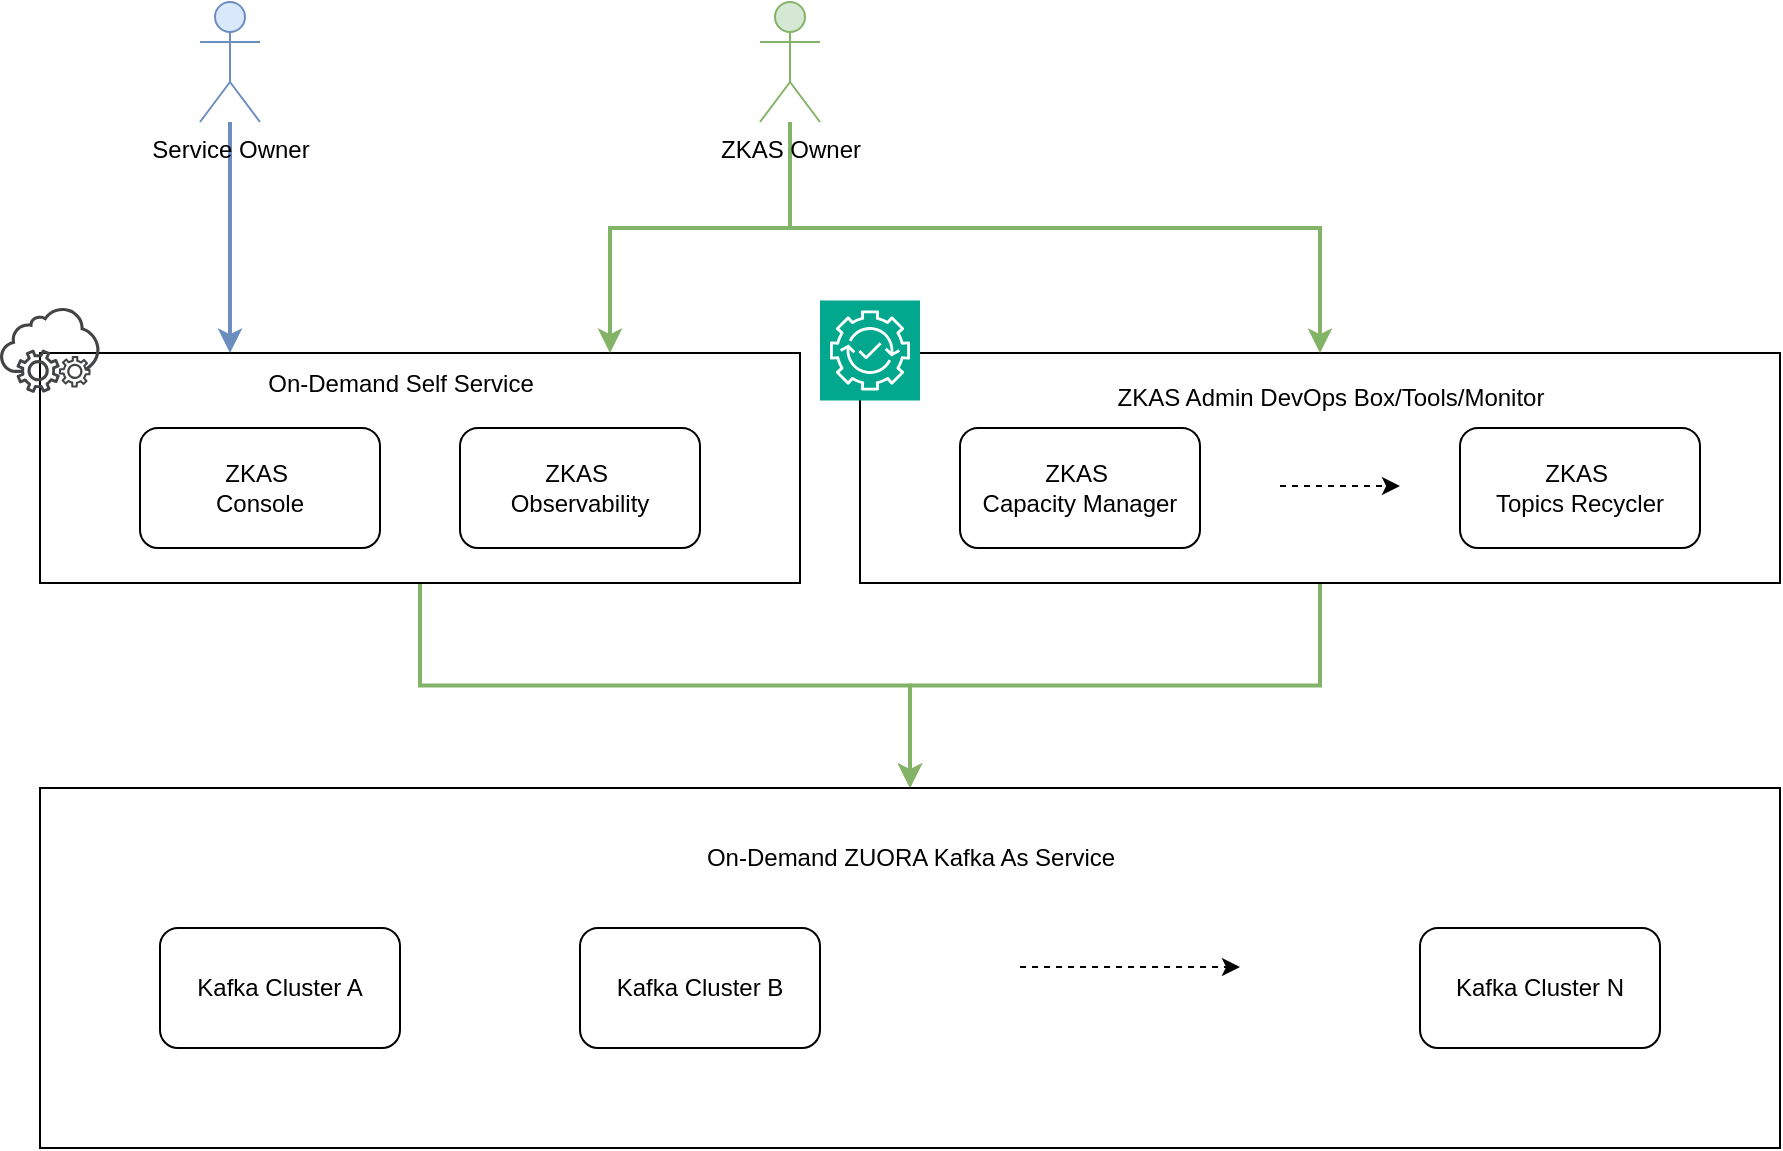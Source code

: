 <mxfile version="24.0.7" type="github">
  <diagram name="Page-1" id="rygwS8VyxAOfs3rbuVMZ">
    <mxGraphModel dx="2641" dy="1003" grid="1" gridSize="10" guides="1" tooltips="1" connect="1" arrows="1" fold="1" page="1" pageScale="1" pageWidth="850" pageHeight="1100" math="0" shadow="0">
      <root>
        <mxCell id="0" />
        <mxCell id="1" parent="0" />
        <mxCell id="D8cfFL2hckd1D-f0yYhA-3" style="edgeStyle=orthogonalEdgeStyle;rounded=0;orthogonalLoop=1;jettySize=auto;html=1;entryX=0.5;entryY=0;entryDx=0;entryDy=0;strokeWidth=2;fillColor=#d5e8d4;strokeColor=#82b366;" edge="1" parent="1" source="D8cfFL2hckd1D-f0yYhA-2" target="84Uw6vzV4NWcDb3TtWeP-11">
          <mxGeometry relative="1" as="geometry" />
        </mxCell>
        <mxCell id="D8cfFL2hckd1D-f0yYhA-2" value="" style="rounded=0;whiteSpace=wrap;html=1;" vertex="1" parent="1">
          <mxGeometry x="360" y="482.5" width="380" height="115" as="geometry" />
        </mxCell>
        <mxCell id="D8cfFL2hckd1D-f0yYhA-4" style="edgeStyle=orthogonalEdgeStyle;rounded=0;orthogonalLoop=1;jettySize=auto;html=1;entryX=0.5;entryY=0;entryDx=0;entryDy=0;strokeWidth=2;fillColor=#d5e8d4;strokeColor=#82b366;" edge="1" parent="1" source="D8cfFL2hckd1D-f0yYhA-1" target="84Uw6vzV4NWcDb3TtWeP-11">
          <mxGeometry relative="1" as="geometry" />
        </mxCell>
        <mxCell id="D8cfFL2hckd1D-f0yYhA-1" value="" style="rounded=0;whiteSpace=wrap;html=1;" vertex="1" parent="1">
          <mxGeometry x="770" y="482.5" width="460" height="115" as="geometry" />
        </mxCell>
        <mxCell id="84Uw6vzV4NWcDb3TtWeP-11" value="" style="rounded=0;whiteSpace=wrap;html=1;" parent="1" vertex="1">
          <mxGeometry x="360" y="700" width="870" height="180" as="geometry" />
        </mxCell>
        <mxCell id="D8cfFL2hckd1D-f0yYhA-13" style="edgeStyle=orthogonalEdgeStyle;rounded=0;orthogonalLoop=1;jettySize=auto;html=1;entryX=0.25;entryY=0;entryDx=0;entryDy=0;strokeWidth=2;fillColor=#dae8fc;strokeColor=#6c8ebf;" edge="1" parent="1" source="84Uw6vzV4NWcDb3TtWeP-1" target="D8cfFL2hckd1D-f0yYhA-2">
          <mxGeometry relative="1" as="geometry" />
        </mxCell>
        <mxCell id="84Uw6vzV4NWcDb3TtWeP-1" value="Service Owner" style="shape=umlActor;verticalLabelPosition=bottom;verticalAlign=top;html=1;outlineConnect=0;fillColor=#dae8fc;strokeColor=#6c8ebf;" parent="1" vertex="1">
          <mxGeometry x="440" y="307" width="30" height="60" as="geometry" />
        </mxCell>
        <mxCell id="84Uw6vzV4NWcDb3TtWeP-3" value="Kafka Cluster A" style="rounded=1;whiteSpace=wrap;html=1;" parent="1" vertex="1">
          <mxGeometry x="420" y="770" width="120" height="60" as="geometry" />
        </mxCell>
        <mxCell id="84Uw6vzV4NWcDb3TtWeP-4" value="Kafka Cluster B" style="rounded=1;whiteSpace=wrap;html=1;" parent="1" vertex="1">
          <mxGeometry x="630" y="770" width="120" height="60" as="geometry" />
        </mxCell>
        <mxCell id="84Uw6vzV4NWcDb3TtWeP-5" value="Kafka Cluster N" style="rounded=1;whiteSpace=wrap;html=1;" parent="1" vertex="1">
          <mxGeometry x="1050" y="770" width="120" height="60" as="geometry" />
        </mxCell>
        <mxCell id="84Uw6vzV4NWcDb3TtWeP-6" value="ZKAS&amp;nbsp;&lt;div&gt;Console&lt;/div&gt;" style="rounded=1;whiteSpace=wrap;html=1;" parent="1" vertex="1">
          <mxGeometry x="410" y="520" width="120" height="60" as="geometry" />
        </mxCell>
        <mxCell id="84Uw6vzV4NWcDb3TtWeP-7" value="ZKAS&amp;nbsp;&lt;div&gt;Capacity Manager&lt;/div&gt;" style="rounded=1;whiteSpace=wrap;html=1;" parent="1" vertex="1">
          <mxGeometry x="820" y="520" width="120" height="60" as="geometry" />
        </mxCell>
        <mxCell id="84Uw6vzV4NWcDb3TtWeP-8" value="ZKAS&amp;nbsp;&lt;div&gt;Topics&amp;nbsp;&lt;span style=&quot;background-color: initial;&quot;&gt;Recycler&lt;/span&gt;&lt;/div&gt;" style="rounded=1;whiteSpace=wrap;html=1;" parent="1" vertex="1">
          <mxGeometry x="1070" y="520" width="120" height="60" as="geometry" />
        </mxCell>
        <mxCell id="84Uw6vzV4NWcDb3TtWeP-9" value="ZKAS&amp;nbsp;&lt;div&gt;Observability&lt;/div&gt;" style="rounded=1;whiteSpace=wrap;html=1;" parent="1" vertex="1">
          <mxGeometry x="570" y="520" width="120" height="60" as="geometry" />
        </mxCell>
        <mxCell id="84Uw6vzV4NWcDb3TtWeP-10" value="" style="endArrow=classic;html=1;rounded=0;dashed=1;" parent="1" edge="1">
          <mxGeometry width="50" height="50" relative="1" as="geometry">
            <mxPoint x="850" y="789.5" as="sourcePoint" />
            <mxPoint x="960" y="789.5" as="targetPoint" />
          </mxGeometry>
        </mxCell>
        <mxCell id="D8cfFL2hckd1D-f0yYhA-12" style="edgeStyle=orthogonalEdgeStyle;rounded=0;orthogonalLoop=1;jettySize=auto;html=1;entryX=0.5;entryY=0;entryDx=0;entryDy=0;strokeWidth=2;fillColor=#d5e8d4;strokeColor=#82b366;" edge="1" parent="1" source="84Uw6vzV4NWcDb3TtWeP-12" target="D8cfFL2hckd1D-f0yYhA-1">
          <mxGeometry relative="1" as="geometry">
            <Array as="points">
              <mxPoint x="735" y="420" />
              <mxPoint x="1000" y="420" />
            </Array>
          </mxGeometry>
        </mxCell>
        <mxCell id="D8cfFL2hckd1D-f0yYhA-14" style="edgeStyle=orthogonalEdgeStyle;rounded=0;orthogonalLoop=1;jettySize=auto;html=1;entryX=0.75;entryY=0;entryDx=0;entryDy=0;strokeWidth=2;fillColor=#d5e8d4;strokeColor=#82b366;" edge="1" parent="1" source="84Uw6vzV4NWcDb3TtWeP-12" target="D8cfFL2hckd1D-f0yYhA-2">
          <mxGeometry relative="1" as="geometry">
            <Array as="points">
              <mxPoint x="735" y="420" />
              <mxPoint x="645" y="420" />
            </Array>
          </mxGeometry>
        </mxCell>
        <mxCell id="84Uw6vzV4NWcDb3TtWeP-12" value="ZKAS Owner" style="shape=umlActor;verticalLabelPosition=bottom;verticalAlign=top;html=1;outlineConnect=0;fillColor=#d5e8d4;strokeColor=#82b366;" parent="1" vertex="1">
          <mxGeometry x="720" y="307" width="30" height="60" as="geometry" />
        </mxCell>
        <mxCell id="D8cfFL2hckd1D-f0yYhA-16" value="" style="endArrow=classic;html=1;rounded=0;dashed=1;" edge="1" parent="1">
          <mxGeometry width="50" height="50" relative="1" as="geometry">
            <mxPoint x="980" y="549" as="sourcePoint" />
            <mxPoint x="1040" y="549" as="targetPoint" />
          </mxGeometry>
        </mxCell>
        <mxCell id="D8cfFL2hckd1D-f0yYhA-17" value="" style="sketch=0;pointerEvents=1;shadow=0;dashed=0;html=1;strokeColor=none;fillColor=#434445;aspect=fixed;labelPosition=center;verticalLabelPosition=bottom;verticalAlign=top;align=center;outlineConnect=0;shape=mxgraph.vvd.on_demand_self_service;" vertex="1" parent="1">
          <mxGeometry x="340" y="460" width="50" height="42.5" as="geometry" />
        </mxCell>
        <mxCell id="D8cfFL2hckd1D-f0yYhA-18" value="On-Demand Self Service" style="text;html=1;align=center;verticalAlign=middle;resizable=0;points=[];autosize=1;strokeColor=none;fillColor=none;" vertex="1" parent="1">
          <mxGeometry x="460" y="482.5" width="160" height="30" as="geometry" />
        </mxCell>
        <mxCell id="D8cfFL2hckd1D-f0yYhA-19" value="ZKAS Admin DevOps Box/Tools/Monitor" style="text;html=1;align=center;verticalAlign=middle;resizable=0;points=[];autosize=1;strokeColor=none;fillColor=none;" vertex="1" parent="1">
          <mxGeometry x="885" y="490" width="240" height="30" as="geometry" />
        </mxCell>
        <mxCell id="D8cfFL2hckd1D-f0yYhA-20" value="On-Demand ZUORA Kafka As Service" style="text;html=1;align=center;verticalAlign=middle;resizable=0;points=[];autosize=1;strokeColor=none;fillColor=none;" vertex="1" parent="1">
          <mxGeometry x="680" y="720" width="230" height="30" as="geometry" />
        </mxCell>
        <mxCell id="D8cfFL2hckd1D-f0yYhA-21" value="" style="sketch=0;points=[[0,0,0],[0.25,0,0],[0.5,0,0],[0.75,0,0],[1,0,0],[0,1,0],[0.25,1,0],[0.5,1,0],[0.75,1,0],[1,1,0],[0,0.25,0],[0,0.5,0],[0,0.75,0],[1,0.25,0],[1,0.5,0],[1,0.75,0]];outlineConnect=0;fontColor=#232F3E;fillColor=#01A88D;strokeColor=#ffffff;dashed=0;verticalLabelPosition=bottom;verticalAlign=top;align=center;html=1;fontSize=12;fontStyle=0;aspect=fixed;shape=mxgraph.aws4.resourceIcon;resIcon=mxgraph.aws4.devops_guru;" vertex="1" parent="1">
          <mxGeometry x="750" y="456.25" width="50" height="50" as="geometry" />
        </mxCell>
      </root>
    </mxGraphModel>
  </diagram>
</mxfile>
